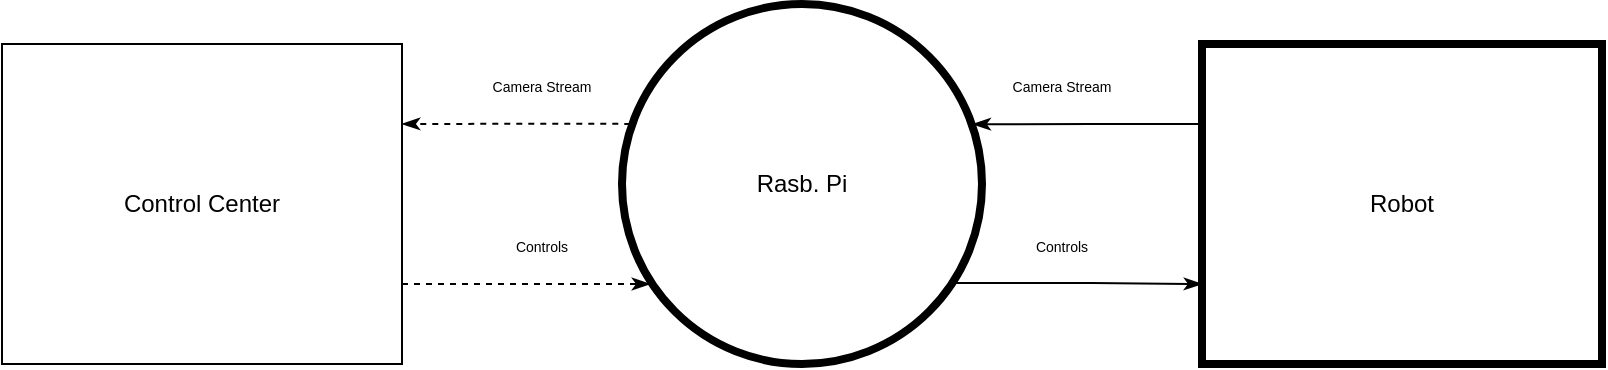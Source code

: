 <mxfile>
    <diagram id="ErXuUeIud-YGYOo-H0eF" name="Context">
        <mxGraphModel dx="1243" dy="570" grid="1" gridSize="10" guides="1" tooltips="1" connect="1" arrows="1" fold="1" page="1" pageScale="1" pageWidth="850" pageHeight="1100" math="0" shadow="0">
            <root>
                <mxCell id="0"/>
                <mxCell id="1" parent="0"/>
                <mxCell id="36" value="Rasb. Pi" style="ellipse;whiteSpace=wrap;html=1;aspect=fixed;strokeWidth=4;" parent="1" vertex="1">
                    <mxGeometry x="330" y="50" width="180" height="180" as="geometry"/>
                </mxCell>
                <mxCell id="37" style="edgeStyle=orthogonalEdgeStyle;rounded=0;orthogonalLoop=1;jettySize=auto;html=1;exitX=0.023;exitY=0.333;exitDx=0;exitDy=0;entryX=1;entryY=0.25;entryDx=0;entryDy=0;endArrow=classicThin;endFill=1;exitPerimeter=0;dashed=1;" parent="1" source="36" target="39" edge="1">
                    <mxGeometry relative="1" as="geometry"/>
                </mxCell>
                <mxCell id="38" style="edgeStyle=orthogonalEdgeStyle;rounded=0;orthogonalLoop=1;jettySize=auto;html=1;exitX=1;exitY=0.75;exitDx=0;exitDy=0;endArrow=classicThin;endFill=1;dashed=1;" parent="1" source="39" edge="1">
                    <mxGeometry relative="1" as="geometry">
                        <mxPoint x="344" y="190" as="targetPoint"/>
                    </mxGeometry>
                </mxCell>
                <object label="Control Center" hedietLinkedDataV1_path="../../src/control-center" id="39">
                    <mxCell style="rounded=0;whiteSpace=wrap;html=1;" parent="1" vertex="1">
                        <mxGeometry x="20" y="70" width="200" height="160" as="geometry"/>
                    </mxCell>
                </object>
                <mxCell id="40" style="edgeStyle=orthogonalEdgeStyle;rounded=0;orthogonalLoop=1;jettySize=auto;html=1;exitX=0;exitY=0.25;exitDx=0;exitDy=0;entryX=0.974;entryY=0.334;entryDx=0;entryDy=0;entryPerimeter=0;endArrow=classicThin;endFill=1;" parent="1" source="42" target="36" edge="1">
                    <mxGeometry relative="1" as="geometry"/>
                </mxCell>
                <mxCell id="41" style="edgeStyle=orthogonalEdgeStyle;rounded=0;orthogonalLoop=1;jettySize=auto;html=1;exitX=0.919;exitY=0.775;exitDx=0;exitDy=0;entryX=0;entryY=0.75;entryDx=0;entryDy=0;endArrow=classicThin;endFill=1;exitPerimeter=0;" parent="1" source="36" target="42" edge="1">
                    <mxGeometry relative="1" as="geometry"/>
                </mxCell>
                <object label="Robot" hedietLinkedDataV1_path="../hardware" id="42">
                    <mxCell style="rounded=0;whiteSpace=wrap;html=1;strokeWidth=4;" parent="1" vertex="1">
                        <mxGeometry x="620" y="70" width="200" height="160" as="geometry"/>
                    </mxCell>
                </object>
                <mxCell id="43" value="&lt;font style=&quot;font-size: 7px&quot;&gt;Camera Stream&lt;/font&gt;" style="text;html=1;strokeColor=none;fillColor=none;align=center;verticalAlign=middle;whiteSpace=wrap;rounded=0;" parent="1" vertex="1">
                    <mxGeometry x="250" y="80" width="80" height="20" as="geometry"/>
                </mxCell>
                <mxCell id="44" value="&lt;font style=&quot;font-size: 7px&quot;&gt;Camera Stream&lt;/font&gt;" style="text;html=1;strokeColor=none;fillColor=none;align=center;verticalAlign=middle;whiteSpace=wrap;rounded=0;" parent="1" vertex="1">
                    <mxGeometry x="510" y="80" width="80" height="20" as="geometry"/>
                </mxCell>
                <mxCell id="45" value="&lt;font style=&quot;font-size: 7px&quot;&gt;Controls&lt;/font&gt;" style="text;html=1;strokeColor=none;fillColor=none;align=center;verticalAlign=middle;whiteSpace=wrap;rounded=0;" parent="1" vertex="1">
                    <mxGeometry x="250" y="160" width="80" height="20" as="geometry"/>
                </mxCell>
                <mxCell id="46" value="&lt;font style=&quot;font-size: 7px&quot;&gt;Controls&lt;/font&gt;" style="text;html=1;strokeColor=none;fillColor=none;align=center;verticalAlign=middle;whiteSpace=wrap;rounded=0;" parent="1" vertex="1">
                    <mxGeometry x="510" y="160" width="80" height="20" as="geometry"/>
                </mxCell>
            </root>
        </mxGraphModel>
    </diagram>
    <diagram id="_krY4Ydu677WwXHT_dI_" name="Architecture">
        <mxGraphModel dx="1492" dy="684" grid="1" gridSize="10" guides="1" tooltips="1" connect="1" arrows="1" fold="1" page="1" pageScale="1" pageWidth="850" pageHeight="1100" math="0" shadow="0">
            <root>
                <mxCell id="IdVg-kYgQufMAfkIFYJ4-0"/>
                <mxCell id="IdVg-kYgQufMAfkIFYJ4-1" parent="IdVg-kYgQufMAfkIFYJ4-0"/>
                <mxCell id="hBGDXqv4ChNwCZFngD7n-0" style="edgeStyle=orthogonalEdgeStyle;rounded=0;orthogonalLoop=1;jettySize=auto;html=1;exitX=0.5;exitY=0;exitDx=0;exitDy=0;endArrow=diamond;endFill=1;" parent="IdVg-kYgQufMAfkIFYJ4-1" source="hBGDXqv4ChNwCZFngD7n-3" target="hBGDXqv4ChNwCZFngD7n-9" edge="1">
                    <mxGeometry relative="1" as="geometry"/>
                </mxCell>
                <mxCell id="hBGDXqv4ChNwCZFngD7n-1" style="edgeStyle=orthogonalEdgeStyle;rounded=0;orthogonalLoop=1;jettySize=auto;html=1;endArrow=diamond;endFill=1;" parent="IdVg-kYgQufMAfkIFYJ4-1" source="hBGDXqv4ChNwCZFngD7n-3" target="hBGDXqv4ChNwCZFngD7n-5" edge="1">
                    <mxGeometry relative="1" as="geometry"/>
                </mxCell>
                <mxCell id="hBGDXqv4ChNwCZFngD7n-2" style="edgeStyle=orthogonalEdgeStyle;rounded=0;orthogonalLoop=1;jettySize=auto;html=1;exitX=0;exitY=0.5;exitDx=0;exitDy=0;entryX=1;entryY=0.5;entryDx=0;entryDy=0;endArrow=diamond;endFill=1;" parent="IdVg-kYgQufMAfkIFYJ4-1" source="hBGDXqv4ChNwCZFngD7n-3" target="hBGDXqv4ChNwCZFngD7n-7" edge="1">
                    <mxGeometry relative="1" as="geometry"/>
                </mxCell>
                <object label="Arduino" hedietLinkedDataV1_path="../../src/arduino" id="hBGDXqv4ChNwCZFngD7n-3">
                    <mxCell style="rounded=0;whiteSpace=wrap;html=1;strokeWidth=4;" parent="IdVg-kYgQufMAfkIFYJ4-1" vertex="1">
                        <mxGeometry x="220" y="240" width="120" height="80" as="geometry"/>
                    </mxCell>
                </object>
                <mxCell id="hBGDXqv4ChNwCZFngD7n-4" style="edgeStyle=orthogonalEdgeStyle;rounded=0;orthogonalLoop=1;jettySize=auto;html=1;exitX=0.5;exitY=0;exitDx=0;exitDy=0;entryX=0.5;entryY=1;entryDx=0;entryDy=0;endArrow=diamond;endFill=1;" parent="IdVg-kYgQufMAfkIFYJ4-1" source="hBGDXqv4ChNwCZFngD7n-5" target="hBGDXqv4ChNwCZFngD7n-17" edge="1">
                    <mxGeometry relative="1" as="geometry"/>
                </mxCell>
                <mxCell id="hBGDXqv4ChNwCZFngD7n-5" value="Right&lt;br&gt;Servo" style="rounded=0;whiteSpace=wrap;html=1;strokeWidth=4;" parent="IdVg-kYgQufMAfkIFYJ4-1" vertex="1">
                    <mxGeometry x="380" y="240" width="80" height="80" as="geometry"/>
                </mxCell>
                <mxCell id="hBGDXqv4ChNwCZFngD7n-6" style="edgeStyle=orthogonalEdgeStyle;rounded=0;orthogonalLoop=1;jettySize=auto;html=1;exitX=0.5;exitY=0;exitDx=0;exitDy=0;entryX=0.5;entryY=1;entryDx=0;entryDy=0;endArrow=diamond;endFill=1;" parent="IdVg-kYgQufMAfkIFYJ4-1" source="hBGDXqv4ChNwCZFngD7n-7" target="hBGDXqv4ChNwCZFngD7n-16" edge="1">
                    <mxGeometry relative="1" as="geometry"/>
                </mxCell>
                <mxCell id="hBGDXqv4ChNwCZFngD7n-7" value="&lt;span&gt;Left&amp;nbsp;&lt;/span&gt;&lt;br&gt;&lt;span&gt;Servo&lt;/span&gt;" style="rounded=0;whiteSpace=wrap;html=1;strokeWidth=4;" parent="IdVg-kYgQufMAfkIFYJ4-1" vertex="1">
                    <mxGeometry x="100" y="240" width="80" height="80" as="geometry"/>
                </mxCell>
                <mxCell id="hBGDXqv4ChNwCZFngD7n-8" style="edgeStyle=orthogonalEdgeStyle;rounded=0;orthogonalLoop=1;jettySize=auto;html=1;entryX=0.5;entryY=1;entryDx=0;entryDy=0;endArrow=diamond;endFill=1;" parent="IdVg-kYgQufMAfkIFYJ4-1" source="hBGDXqv4ChNwCZFngD7n-9" target="hBGDXqv4ChNwCZFngD7n-11" edge="1">
                    <mxGeometry relative="1" as="geometry"/>
                </mxCell>
                <mxCell id="hBGDXqv4ChNwCZFngD7n-9" value="Top&lt;br&gt;Servo" style="rounded=0;whiteSpace=wrap;html=1;strokeWidth=4;" parent="IdVg-kYgQufMAfkIFYJ4-1" vertex="1">
                    <mxGeometry x="240" y="120" width="80" height="80" as="geometry"/>
                </mxCell>
                <mxCell id="hBGDXqv4ChNwCZFngD7n-10" style="edgeStyle=orthogonalEdgeStyle;rounded=0;orthogonalLoop=1;jettySize=auto;html=1;entryX=1;entryY=0.5;entryDx=0;entryDy=0;endArrow=block;endFill=1;" parent="IdVg-kYgQufMAfkIFYJ4-1" source="hBGDXqv4ChNwCZFngD7n-11" target="hBGDXqv4ChNwCZFngD7n-14" edge="1">
                    <mxGeometry relative="1" as="geometry">
                        <Array as="points">
                            <mxPoint x="500" y="65"/>
                            <mxPoint x="500" y="400"/>
                        </Array>
                    </mxGeometry>
                </mxCell>
                <mxCell id="hBGDXqv4ChNwCZFngD7n-11" value="Camera" style="rounded=0;whiteSpace=wrap;html=1;strokeWidth=4;" parent="IdVg-kYgQufMAfkIFYJ4-1" vertex="1">
                    <mxGeometry x="240" y="50" width="80" height="30" as="geometry"/>
                </mxCell>
                <mxCell id="hBGDXqv4ChNwCZFngD7n-12" style="edgeStyle=orthogonalEdgeStyle;rounded=0;orthogonalLoop=1;jettySize=auto;html=1;exitX=0.5;exitY=0;exitDx=0;exitDy=0;entryX=0.5;entryY=1;entryDx=0;entryDy=0;endArrow=block;endFill=1;" parent="IdVg-kYgQufMAfkIFYJ4-1" source="hBGDXqv4ChNwCZFngD7n-14" target="hBGDXqv4ChNwCZFngD7n-3" edge="1">
                    <mxGeometry relative="1" as="geometry"/>
                </mxCell>
                <mxCell id="hBGDXqv4ChNwCZFngD7n-13" style="edgeStyle=orthogonalEdgeStyle;rounded=0;orthogonalLoop=1;jettySize=auto;html=1;exitX=1;exitY=0.5;exitDx=0;exitDy=0;entryX=0;entryY=0.5;entryDx=0;entryDy=0;endArrow=block;endFill=1;" parent="IdVg-kYgQufMAfkIFYJ4-1" source="hBGDXqv4ChNwCZFngD7n-19" target="hBGDXqv4ChNwCZFngD7n-14" edge="1">
                    <mxGeometry relative="1" as="geometry"/>
                </mxCell>
                <mxCell id="hBGDXqv4ChNwCZFngD7n-14" value="" style="rounded=0;whiteSpace=wrap;html=1;strokeWidth=4;" parent="IdVg-kYgQufMAfkIFYJ4-1" vertex="1">
                    <mxGeometry x="220" y="360" width="120" height="80" as="geometry"/>
                </mxCell>
                <mxCell id="hBGDXqv4ChNwCZFngD7n-15" style="edgeStyle=orthogonalEdgeStyle;rounded=0;orthogonalLoop=1;jettySize=auto;html=1;exitX=1;exitY=0.5;exitDx=0;exitDy=0;entryX=0;entryY=0.5;entryDx=0;entryDy=0;endArrow=block;endFill=1;" parent="IdVg-kYgQufMAfkIFYJ4-1" source="hBGDXqv4ChNwCZFngD7n-20" target="hBGDXqv4ChNwCZFngD7n-14" edge="1">
                    <mxGeometry relative="1" as="geometry"/>
                </mxCell>
                <mxCell id="hBGDXqv4ChNwCZFngD7n-16" value="Left Wheel" style="rounded=0;whiteSpace=wrap;html=1;strokeWidth=4;" parent="IdVg-kYgQufMAfkIFYJ4-1" vertex="1">
                    <mxGeometry x="100" y="160" width="80" height="40" as="geometry"/>
                </mxCell>
                <mxCell id="hBGDXqv4ChNwCZFngD7n-17" value="Right Wheel" style="rounded=0;whiteSpace=wrap;html=1;strokeWidth=4;" parent="IdVg-kYgQufMAfkIFYJ4-1" vertex="1">
                    <mxGeometry x="380" y="160" width="80" height="40" as="geometry"/>
                </mxCell>
                <mxCell id="hBGDXqv4ChNwCZFngD7n-18" value="Robot" style="swimlane;rounded=1;" parent="IdVg-kYgQufMAfkIFYJ4-1" vertex="1">
                    <mxGeometry width="560" height="480" as="geometry"/>
                </mxCell>
                <mxCell id="hBGDXqv4ChNwCZFngD7n-19" value="Powerbank 1" style="rounded=0;whiteSpace=wrap;html=1;strokeWidth=4;" parent="hBGDXqv4ChNwCZFngD7n-18" vertex="1">
                    <mxGeometry x="40" y="355" width="80" height="40" as="geometry"/>
                </mxCell>
                <mxCell id="hBGDXqv4ChNwCZFngD7n-20" value="Powerbank 2" style="rounded=0;whiteSpace=wrap;html=1;strokeWidth=4;" parent="hBGDXqv4ChNwCZFngD7n-18" vertex="1">
                    <mxGeometry x="40" y="405" width="80" height="40" as="geometry"/>
                </mxCell>
                <mxCell id="hBGDXqv4ChNwCZFngD7n-21" value="&lt;font style=&quot;font-size: 7px&quot;&gt;Camera Stream&lt;/font&gt;" style="text;html=1;strokeColor=none;fillColor=none;align=center;verticalAlign=middle;whiteSpace=wrap;rounded=0;" parent="hBGDXqv4ChNwCZFngD7n-18" vertex="1">
                    <mxGeometry x="380" y="375" width="80" height="20" as="geometry"/>
                </mxCell>
                <mxCell id="hBGDXqv4ChNwCZFngD7n-22" value="&lt;font style=&quot;font-size: 7px&quot;&gt;Controls&lt;/font&gt;" style="text;html=1;strokeColor=none;fillColor=none;align=center;verticalAlign=middle;whiteSpace=wrap;rounded=0;" parent="hBGDXqv4ChNwCZFngD7n-18" vertex="1">
                    <mxGeometry x="270" y="330" width="80" height="20" as="geometry"/>
                </mxCell>
                <mxCell id="hBGDXqv4ChNwCZFngD7n-23" value="&lt;font style=&quot;font-size: 7px&quot;&gt;Power&lt;/font&gt;" style="text;html=1;strokeColor=none;fillColor=none;align=center;verticalAlign=middle;whiteSpace=wrap;rounded=0;" parent="hBGDXqv4ChNwCZFngD7n-18" vertex="1">
                    <mxGeometry x="173" y="375" width="40" height="20" as="geometry"/>
                </mxCell>
                <mxCell id="3e-3cnvQaQKPZgbGqgXB-0" value="Rasbery Pi" style="text;html=1;strokeColor=none;fillColor=none;align=center;verticalAlign=middle;whiteSpace=wrap;rounded=0;" parent="hBGDXqv4ChNwCZFngD7n-18" vertex="1">
                    <mxGeometry x="243" y="363" width="72" height="20" as="geometry"/>
                </mxCell>
                <object label="Rush-B" hedietLinkedDataV1_path="../../src/rush-b" id="3e-3cnvQaQKPZgbGqgXB-1">
                    <mxCell style="rounded=0;whiteSpace=wrap;html=1;" parent="hBGDXqv4ChNwCZFngD7n-18" vertex="1">
                        <mxGeometry x="238" y="385" width="82" height="35" as="geometry"/>
                    </mxCell>
                </object>
                <mxCell id="uwtEB2INqpBx2eMUAuMH-15" value="Control Center" style="swimlane;rounded=1;" parent="IdVg-kYgQufMAfkIFYJ4-1" vertex="1">
                    <mxGeometry y="520" width="560" height="380" as="geometry"/>
                </mxCell>
                <mxCell id="uwtEB2INqpBx2eMUAuMH-0" value="" style="rounded=1;whiteSpace=wrap;html=1;" parent="uwtEB2INqpBx2eMUAuMH-15" vertex="1">
                    <mxGeometry x="57.5" y="60" width="120" height="80" as="geometry"/>
                </mxCell>
                <mxCell id="uwtEB2INqpBx2eMUAuMH-1" value="&lt;span style=&quot;font-size: 8px&quot;&gt;Controller / Keyboard&lt;/span&gt;" style="rounded=0;whiteSpace=wrap;html=1;" parent="uwtEB2INqpBx2eMUAuMH-15" vertex="1">
                    <mxGeometry x="77.5" y="90" width="80" height="30" as="geometry"/>
                </mxCell>
                <mxCell id="uwtEB2INqpBx2eMUAuMH-2" value="&lt;font style=&quot;font-size: 10px&quot;&gt;Device&lt;/font&gt;" style="text;html=1;strokeColor=none;fillColor=none;align=center;verticalAlign=middle;whiteSpace=wrap;rounded=0;" parent="uwtEB2INqpBx2eMUAuMH-15" vertex="1">
                    <mxGeometry x="97.5" y="65" width="40" height="20" as="geometry"/>
                </mxCell>
                <mxCell id="uwtEB2INqpBx2eMUAuMH-3" value="Publisher" style="rounded=0;whiteSpace=wrap;html=1;" parent="uwtEB2INqpBx2eMUAuMH-15" vertex="1">
                    <mxGeometry x="217.5" y="60" width="120" height="80" as="geometry"/>
                </mxCell>
                <mxCell id="uwtEB2INqpBx2eMUAuMH-10" style="edgeStyle=orthogonalEdgeStyle;rounded=0;orthogonalLoop=1;jettySize=auto;html=1;exitX=1;exitY=0.5;exitDx=0;exitDy=0;entryX=0.009;entryY=0.567;entryDx=0;entryDy=0;entryPerimeter=0;" parent="uwtEB2INqpBx2eMUAuMH-15" source="uwtEB2INqpBx2eMUAuMH-1" target="uwtEB2INqpBx2eMUAuMH-3" edge="1">
                    <mxGeometry relative="1" as="geometry"/>
                </mxCell>
                <mxCell id="uwtEB2INqpBx2eMUAuMH-4" value="" style="rounded=0;whiteSpace=wrap;html=1;" parent="uwtEB2INqpBx2eMUAuMH-15" vertex="1">
                    <mxGeometry x="377.5" y="60" width="120" height="80" as="geometry"/>
                </mxCell>
                <mxCell id="uwtEB2INqpBx2eMUAuMH-11" style="edgeStyle=orthogonalEdgeStyle;rounded=0;orthogonalLoop=1;jettySize=auto;html=1;exitX=1;exitY=0.5;exitDx=0;exitDy=0;entryX=0;entryY=0.5;entryDx=0;entryDy=0;endArrow=diamond;endFill=1;" parent="uwtEB2INqpBx2eMUAuMH-15" source="uwtEB2INqpBx2eMUAuMH-3" target="uwtEB2INqpBx2eMUAuMH-4" edge="1">
                    <mxGeometry relative="1" as="geometry"/>
                </mxCell>
                <mxCell id="uwtEB2INqpBx2eMUAuMH-5" value="&lt;font style=&quot;font-size: 8px&quot;&gt;Pub Socket&lt;/font&gt;" style="rounded=0;whiteSpace=wrap;html=1;" parent="uwtEB2INqpBx2eMUAuMH-15" vertex="1">
                    <mxGeometry x="397.5" y="90" width="80" height="30" as="geometry"/>
                </mxCell>
                <mxCell id="uwtEB2INqpBx2eMUAuMH-6" value="&lt;font style=&quot;font-size: 10px&quot;&gt;ZMQ Context&lt;/font&gt;" style="text;html=1;strokeColor=none;fillColor=none;align=center;verticalAlign=middle;whiteSpace=wrap;rounded=0;" parent="uwtEB2INqpBx2eMUAuMH-15" vertex="1">
                    <mxGeometry x="372.5" y="65" width="130" height="20" as="geometry"/>
                </mxCell>
                <mxCell id="uwtEB2INqpBx2eMUAuMH-12" style="edgeStyle=orthogonalEdgeStyle;rounded=0;orthogonalLoop=1;jettySize=auto;html=1;exitX=1;exitY=0.5;exitDx=0;exitDy=0;entryX=0;entryY=0.5;entryDx=0;entryDy=0;endArrow=diamond;endFill=1;" parent="uwtEB2INqpBx2eMUAuMH-15" source="uwtEB2INqpBx2eMUAuMH-3" target="uwtEB2INqpBx2eMUAuMH-7" edge="1">
                    <mxGeometry relative="1" as="geometry"/>
                </mxCell>
                <mxCell id="uwtEB2INqpBx2eMUAuMH-7" value="Serializer" style="rounded=0;whiteSpace=wrap;html=1;" parent="uwtEB2INqpBx2eMUAuMH-15" vertex="1">
                    <mxGeometry x="377.5" y="180" width="120" height="80" as="geometry"/>
                </mxCell>
                <mxCell id="WqyfgHXqBOXsaFES6xXr-0" style="edgeStyle=orthogonalEdgeStyle;rounded=0;orthogonalLoop=1;jettySize=auto;html=1;exitX=0.5;exitY=0;exitDx=0;exitDy=0;entryX=0.5;entryY=1;entryDx=0;entryDy=0;endArrow=diamond;endFill=1;" parent="uwtEB2INqpBx2eMUAuMH-15" source="uwtEB2INqpBx2eMUAuMH-8" target="uwtEB2INqpBx2eMUAuMH-0" edge="1">
                    <mxGeometry relative="1" as="geometry"/>
                </mxCell>
                <mxCell id="uwtEB2INqpBx2eMUAuMH-8" value="Subscriber" style="rounded=0;whiteSpace=wrap;html=1;" parent="uwtEB2INqpBx2eMUAuMH-15" vertex="1">
                    <mxGeometry x="57.5" y="180" width="120" height="80" as="geometry"/>
                </mxCell>
                <mxCell id="uwtEB2INqpBx2eMUAuMH-9" value="GStreamer Sub Pipeline" style="rounded=0;whiteSpace=wrap;html=1;" parent="uwtEB2INqpBx2eMUAuMH-15" vertex="1">
                    <mxGeometry x="217.5" y="180" width="120" height="80" as="geometry"/>
                </mxCell>
                <mxCell id="uwtEB2INqpBx2eMUAuMH-13" style="edgeStyle=orthogonalEdgeStyle;rounded=0;orthogonalLoop=1;jettySize=auto;html=1;exitX=1;exitY=0.5;exitDx=0;exitDy=0;entryX=0;entryY=0.5;entryDx=0;entryDy=0;endArrow=diamond;endFill=1;" parent="uwtEB2INqpBx2eMUAuMH-15" source="uwtEB2INqpBx2eMUAuMH-8" target="uwtEB2INqpBx2eMUAuMH-9" edge="1">
                    <mxGeometry relative="1" as="geometry"/>
                </mxCell>
                <mxCell id="uwtEB2INqpBx2eMUAuMH-14" value="&lt;font style=&quot;font-size: 7px&quot;&gt;Controls&lt;/font&gt;" style="text;html=1;strokeColor=none;fillColor=none;align=center;verticalAlign=middle;whiteSpace=wrap;rounded=0;" parent="uwtEB2INqpBx2eMUAuMH-15" vertex="1">
                    <mxGeometry x="157.5" y="80" width="80" height="20" as="geometry"/>
                </mxCell>
                <mxCell id="JpEPH4pOBF3GumbELhx8-0" value="Control Center Config" style="shape=note;whiteSpace=wrap;html=1;backgroundOutline=1;darkOpacity=0.05;rounded=0;" parent="uwtEB2INqpBx2eMUAuMH-15" vertex="1">
                    <mxGeometry x="57.5" y="290" width="442" height="60" as="geometry"/>
                </mxCell>
                <mxCell id="5Zy5v4yeoaaiNIzbBybp-0" value="Rush-B" style="swimlane;rounded=1;" parent="IdVg-kYgQufMAfkIFYJ4-1" vertex="1">
                    <mxGeometry y="960" width="560" height="380" as="geometry"/>
                </mxCell>
                <mxCell id="5Zy5v4yeoaaiNIzbBybp-4" value="Subscriber" style="rounded=0;whiteSpace=wrap;html=1;" parent="5Zy5v4yeoaaiNIzbBybp-0" vertex="1">
                    <mxGeometry x="220" y="60" width="117.5" height="80" as="geometry"/>
                </mxCell>
                <mxCell id="5Zy5v4yeoaaiNIzbBybp-6" value="" style="rounded=0;whiteSpace=wrap;html=1;" parent="5Zy5v4yeoaaiNIzbBybp-0" vertex="1">
                    <mxGeometry x="377.5" y="60" width="120" height="80" as="geometry"/>
                </mxCell>
                <mxCell id="5Zy5v4yeoaaiNIzbBybp-7" style="edgeStyle=orthogonalEdgeStyle;rounded=0;orthogonalLoop=1;jettySize=auto;html=1;exitX=1;exitY=0.5;exitDx=0;exitDy=0;entryX=0;entryY=0.5;entryDx=0;entryDy=0;endArrow=diamond;endFill=1;" parent="5Zy5v4yeoaaiNIzbBybp-0" source="5Zy5v4yeoaaiNIzbBybp-4" target="5Zy5v4yeoaaiNIzbBybp-6" edge="1">
                    <mxGeometry relative="1" as="geometry"/>
                </mxCell>
                <mxCell id="5Zy5v4yeoaaiNIzbBybp-8" value="&lt;font style=&quot;font-size: 8px&quot;&gt;Sub Socket&lt;/font&gt;" style="rounded=0;whiteSpace=wrap;html=1;" parent="5Zy5v4yeoaaiNIzbBybp-0" vertex="1">
                    <mxGeometry x="397.5" y="90" width="80" height="30" as="geometry"/>
                </mxCell>
                <mxCell id="5Zy5v4yeoaaiNIzbBybp-9" value="&lt;font style=&quot;font-size: 10px&quot;&gt;ZMQ Context&lt;/font&gt;" style="text;html=1;strokeColor=none;fillColor=none;align=center;verticalAlign=middle;whiteSpace=wrap;rounded=0;" parent="5Zy5v4yeoaaiNIzbBybp-0" vertex="1">
                    <mxGeometry x="372.5" y="65" width="130" height="20" as="geometry"/>
                </mxCell>
                <mxCell id="5Zy5v4yeoaaiNIzbBybp-10" style="edgeStyle=orthogonalEdgeStyle;rounded=0;orthogonalLoop=1;jettySize=auto;html=1;exitX=1;exitY=0.5;exitDx=0;exitDy=0;entryX=0;entryY=0.5;entryDx=0;entryDy=0;endArrow=diamond;endFill=1;" parent="5Zy5v4yeoaaiNIzbBybp-0" source="5Zy5v4yeoaaiNIzbBybp-4" target="5Zy5v4yeoaaiNIzbBybp-11" edge="1">
                    <mxGeometry relative="1" as="geometry">
                        <Array as="points">
                            <mxPoint x="360" y="100"/>
                            <mxPoint x="360" y="220"/>
                        </Array>
                    </mxGeometry>
                </mxCell>
                <mxCell id="5Zy5v4yeoaaiNIzbBybp-11" value="Deserializer" style="rounded=0;whiteSpace=wrap;html=1;" parent="5Zy5v4yeoaaiNIzbBybp-0" vertex="1">
                    <mxGeometry x="377.5" y="180" width="120" height="80" as="geometry"/>
                </mxCell>
                <mxCell id="KUQBT5Qmf3l4t3s2hE39-1" style="edgeStyle=orthogonalEdgeStyle;rounded=0;orthogonalLoop=1;jettySize=auto;html=1;exitX=0.5;exitY=0;exitDx=0;exitDy=0;entryX=0.5;entryY=1;entryDx=0;entryDy=0;endArrow=diamond;endFill=1;" parent="5Zy5v4yeoaaiNIzbBybp-0" source="5Zy5v4yeoaaiNIzbBybp-12" target="KUQBT5Qmf3l4t3s2hE39-0" edge="1">
                    <mxGeometry relative="1" as="geometry"/>
                </mxCell>
                <mxCell id="5Zy5v4yeoaaiNIzbBybp-12" value="Publisher" style="rounded=0;whiteSpace=wrap;html=1;" parent="5Zy5v4yeoaaiNIzbBybp-0" vertex="1">
                    <mxGeometry x="57.5" y="180" width="120" height="80" as="geometry"/>
                </mxCell>
                <mxCell id="5Zy5v4yeoaaiNIzbBybp-13" value="GStreamer Pub Pipeline" style="rounded=0;whiteSpace=wrap;html=1;" parent="5Zy5v4yeoaaiNIzbBybp-0" vertex="1">
                    <mxGeometry x="218.75" y="180" width="120" height="80" as="geometry"/>
                </mxCell>
                <mxCell id="5Zy5v4yeoaaiNIzbBybp-14" style="edgeStyle=orthogonalEdgeStyle;rounded=0;orthogonalLoop=1;jettySize=auto;html=1;exitX=1;exitY=0.5;exitDx=0;exitDy=0;entryX=0;entryY=0.5;entryDx=0;entryDy=0;endArrow=diamond;endFill=1;" parent="5Zy5v4yeoaaiNIzbBybp-0" source="5Zy5v4yeoaaiNIzbBybp-12" target="5Zy5v4yeoaaiNIzbBybp-13" edge="1">
                    <mxGeometry relative="1" as="geometry"/>
                </mxCell>
                <mxCell id="5Zy5v4yeoaaiNIzbBybp-16" value="Rush B Config" style="shape=note;whiteSpace=wrap;html=1;backgroundOutline=1;darkOpacity=0.05;rounded=0;" parent="5Zy5v4yeoaaiNIzbBybp-0" vertex="1">
                    <mxGeometry x="57.5" y="290" width="442" height="60" as="geometry"/>
                </mxCell>
                <mxCell id="KUQBT5Qmf3l4t3s2hE39-0" value="ArduinoLink" style="rounded=0;whiteSpace=wrap;html=1;" parent="5Zy5v4yeoaaiNIzbBybp-0" vertex="1">
                    <mxGeometry x="57.5" y="60" width="120" height="80" as="geometry"/>
                </mxCell>
            </root>
        </mxGraphModel>
    </diagram>
    <diagram id="N79NNRXcIB-nxpmNoHSg" name="Depedencies">
        <mxGraphModel dx="1492" dy="1784" grid="1" gridSize="10" guides="1" tooltips="1" connect="1" arrows="1" fold="1" page="1" pageScale="1" pageWidth="850" pageHeight="1100" math="0" shadow="0">
            <root>
                <mxCell id="tI2MR6tX8JPMJHHUDYIT-0"/>
                <mxCell id="tI2MR6tX8JPMJHHUDYIT-1" parent="tI2MR6tX8JPMJHHUDYIT-0"/>
                <mxCell id="4I_J98yCftsh0tNPv9RB-0" style="edgeStyle=orthogonalEdgeStyle;rounded=0;orthogonalLoop=1;jettySize=auto;html=1;entryX=0;entryY=0.5;entryDx=0;entryDy=0;endArrow=open;endFill=0;" parent="tI2MR6tX8JPMJHHUDYIT-1" source="4I_J98yCftsh0tNPv9RB-1" target="4I_J98yCftsh0tNPv9RB-2" edge="1">
                    <mxGeometry relative="1" as="geometry"/>
                </mxCell>
                <mxCell id="oo7C7mAZoQyqvm2NZmDK-1" style="edgeStyle=orthogonalEdgeStyle;rounded=0;orthogonalLoop=1;jettySize=auto;html=1;entryX=0;entryY=0.5;entryDx=0;entryDy=0;endArrow=open;endFill=0;" parent="tI2MR6tX8JPMJHHUDYIT-1" source="4I_J98yCftsh0tNPv9RB-1" target="oo7C7mAZoQyqvm2NZmDK-0" edge="1">
                    <mxGeometry relative="1" as="geometry"/>
                </mxCell>
                <mxCell id="4I_J98yCftsh0tNPv9RB-1" value="Rush-B" style="rounded=0;whiteSpace=wrap;html=1;" parent="tI2MR6tX8JPMJHHUDYIT-1" vertex="1">
                    <mxGeometry y="100" width="120" height="80" as="geometry"/>
                </mxCell>
                <mxCell id="4I_J98yCftsh0tNPv9RB-2" value="ZMQ" style="rounded=0;whiteSpace=wrap;html=1;" parent="tI2MR6tX8JPMJHHUDYIT-1" vertex="1">
                    <mxGeometry x="200" y="40" width="120" height="40" as="geometry"/>
                </mxCell>
                <mxCell id="4I_J98yCftsh0tNPv9RB-3" style="edgeStyle=orthogonalEdgeStyle;rounded=0;orthogonalLoop=1;jettySize=auto;html=1;endArrow=open;endFill=0;" parent="tI2MR6tX8JPMJHHUDYIT-1" source="4I_J98yCftsh0tNPv9RB-1" target="4I_J98yCftsh0tNPv9RB-4" edge="1">
                    <mxGeometry relative="1" as="geometry"/>
                </mxCell>
                <mxCell id="4I_J98yCftsh0tNPv9RB-4" value="CppLinuxSerial" style="rounded=0;whiteSpace=wrap;html=1;" parent="tI2MR6tX8JPMJHHUDYIT-1" vertex="1">
                    <mxGeometry x="200" y="120" width="120" height="40" as="geometry"/>
                </mxCell>
                <mxCell id="4I_J98yCftsh0tNPv9RB-5" style="edgeStyle=orthogonalEdgeStyle;rounded=0;orthogonalLoop=1;jettySize=auto;html=1;exitX=0;exitY=0.5;exitDx=0;exitDy=0;endArrow=open;endFill=0;entryX=0;entryY=0.5;entryDx=0;entryDy=0;" parent="tI2MR6tX8JPMJHHUDYIT-1" target="4I_J98yCftsh0tNPv9RB-6" edge="1">
                    <mxGeometry relative="1" as="geometry">
                        <mxPoint x="120" y="130" as="sourcePoint"/>
                        <Array as="points">
                            <mxPoint x="120" y="140"/>
                            <mxPoint x="160" y="140"/>
                            <mxPoint x="160" y="220"/>
                        </Array>
                    </mxGeometry>
                </mxCell>
                <mxCell id="4I_J98yCftsh0tNPv9RB-6" value="GStreamer" style="rounded=0;whiteSpace=wrap;html=1;" parent="tI2MR6tX8JPMJHHUDYIT-1" vertex="1">
                    <mxGeometry x="200" y="200" width="120" height="40" as="geometry"/>
                </mxCell>
                <mxCell id="4I_J98yCftsh0tNPv9RB-7" style="edgeStyle=orthogonalEdgeStyle;rounded=0;orthogonalLoop=1;jettySize=auto;html=1;exitX=1;exitY=0.5;exitDx=0;exitDy=0;entryX=0;entryY=0.5;entryDx=0;entryDy=0;endArrow=open;endFill=0;" parent="tI2MR6tX8JPMJHHUDYIT-1" source="4I_J98yCftsh0tNPv9RB-8" target="4I_J98yCftsh0tNPv9RB-9" edge="1">
                    <mxGeometry relative="1" as="geometry"/>
                </mxCell>
                <mxCell id="4I_J98yCftsh0tNPv9RB-8" value="Arduino" style="rounded=0;whiteSpace=wrap;html=1;" parent="tI2MR6tX8JPMJHHUDYIT-1" vertex="1">
                    <mxGeometry y="600" width="120" height="80" as="geometry"/>
                </mxCell>
                <mxCell id="4I_J98yCftsh0tNPv9RB-9" value="ServoLib ??" style="rounded=0;whiteSpace=wrap;html=1;" parent="tI2MR6tX8JPMJHHUDYIT-1" vertex="1">
                    <mxGeometry x="200" y="620" width="120" height="40" as="geometry"/>
                </mxCell>
                <mxCell id="4I_J98yCftsh0tNPv9RB-10" style="edgeStyle=orthogonalEdgeStyle;rounded=0;orthogonalLoop=1;jettySize=auto;html=1;entryX=0;entryY=0.5;entryDx=0;entryDy=0;endArrow=open;endFill=0;" parent="tI2MR6tX8JPMJHHUDYIT-1" source="4I_J98yCftsh0tNPv9RB-11" target="4I_J98yCftsh0tNPv9RB-12" edge="1">
                    <mxGeometry relative="1" as="geometry"/>
                </mxCell>
                <mxCell id="4I_J98yCftsh0tNPv9RB-11" value="Control Center" style="rounded=0;whiteSpace=wrap;html=1;" parent="tI2MR6tX8JPMJHHUDYIT-1" vertex="1">
                    <mxGeometry y="340" width="120" height="80" as="geometry"/>
                </mxCell>
                <mxCell id="4I_J98yCftsh0tNPv9RB-12" value="ZMQ" style="rounded=0;whiteSpace=wrap;html=1;" parent="tI2MR6tX8JPMJHHUDYIT-1" vertex="1">
                    <mxGeometry x="200" y="280" width="120" height="40" as="geometry"/>
                </mxCell>
                <mxCell id="4I_J98yCftsh0tNPv9RB-13" style="edgeStyle=orthogonalEdgeStyle;rounded=0;orthogonalLoop=1;jettySize=auto;html=1;endArrow=open;endFill=0;" parent="tI2MR6tX8JPMJHHUDYIT-1" source="4I_J98yCftsh0tNPv9RB-11" target="4I_J98yCftsh0tNPv9RB-14" edge="1">
                    <mxGeometry relative="1" as="geometry"/>
                </mxCell>
                <mxCell id="4I_J98yCftsh0tNPv9RB-14" value="Linux Joystick API" style="rounded=0;whiteSpace=wrap;html=1;" parent="tI2MR6tX8JPMJHHUDYIT-1" vertex="1">
                    <mxGeometry x="200" y="360" width="120" height="40" as="geometry"/>
                </mxCell>
                <mxCell id="4I_J98yCftsh0tNPv9RB-15" style="edgeStyle=orthogonalEdgeStyle;rounded=0;orthogonalLoop=1;jettySize=auto;html=1;exitX=0;exitY=0.5;exitDx=0;exitDy=0;endArrow=open;endFill=0;entryX=0;entryY=0.5;entryDx=0;entryDy=0;" parent="tI2MR6tX8JPMJHHUDYIT-1" target="4I_J98yCftsh0tNPv9RB-16" edge="1">
                    <mxGeometry relative="1" as="geometry">
                        <mxPoint x="120" y="380" as="sourcePoint"/>
                        <Array as="points">
                            <mxPoint x="160" y="380"/>
                            <mxPoint x="160" y="460"/>
                        </Array>
                    </mxGeometry>
                </mxCell>
                <mxCell id="4I_J98yCftsh0tNPv9RB-16" value="GStreamer" style="rounded=0;whiteSpace=wrap;html=1;" parent="tI2MR6tX8JPMJHHUDYIT-1" vertex="1">
                    <mxGeometry x="200" y="440" width="120" height="40" as="geometry"/>
                </mxCell>
                <mxCell id="oo7C7mAZoQyqvm2NZmDK-0" value="Protobuf" style="rounded=0;whiteSpace=wrap;html=1;" parent="tI2MR6tX8JPMJHHUDYIT-1" vertex="1">
                    <mxGeometry x="200" y="-40" width="120" height="40" as="geometry"/>
                </mxCell>
                <mxCell id="oo7C7mAZoQyqvm2NZmDK-3" style="edgeStyle=orthogonalEdgeStyle;rounded=0;orthogonalLoop=1;jettySize=auto;html=1;exitX=1;exitY=0.5;exitDx=0;exitDy=0;entryX=0;entryY=0.5;entryDx=0;entryDy=0;endArrow=open;endFill=0;" parent="tI2MR6tX8JPMJHHUDYIT-1" source="4I_J98yCftsh0tNPv9RB-11" target="oo7C7mAZoQyqvm2NZmDK-2" edge="1">
                    <mxGeometry relative="1" as="geometry"/>
                </mxCell>
                <mxCell id="oo7C7mAZoQyqvm2NZmDK-2" value="Protobuf" style="rounded=0;whiteSpace=wrap;html=1;" parent="tI2MR6tX8JPMJHHUDYIT-1" vertex="1">
                    <mxGeometry x="200" y="520" width="120" height="40" as="geometry"/>
                </mxCell>
            </root>
        </mxGraphModel>
    </diagram>
    <diagram id="5JBt2PKGHpcKqu6trPm0" name="Dataflow">
        <mxGraphModel dx="4208" dy="1860" grid="1" gridSize="10" guides="1" tooltips="1" connect="1" arrows="1" fold="1" page="1" pageScale="1" pageWidth="850" pageHeight="1100" math="0" shadow="0">
            <root>
                <mxCell id="I32vZXABDfUcn0kO-zrg-0"/>
                <mxCell id="I32vZXABDfUcn0kO-zrg-1" parent="I32vZXABDfUcn0kO-zrg-0"/>
                <mxCell id="zZDMKFTsJEeUXGB3Wnol-0" value="Control Center" style="swimlane;rounded=1;fillColor=none;startSize=23;" parent="I32vZXABDfUcn0kO-zrg-1" vertex="1">
                    <mxGeometry x="-2530" y="-1090" width="810" height="490" as="geometry"/>
                </mxCell>
                <mxCell id="chwWDu-mFbU4i7K7G3fA-0" value="" style="rounded=0;whiteSpace=wrap;html=1;" parent="zZDMKFTsJEeUXGB3Wnol-0" vertex="1">
                    <mxGeometry x="180" y="70" width="200" height="390" as="geometry"/>
                </mxCell>
                <mxCell id="zZDMKFTsJEeUXGB3Wnol-4" value="" style="rounded=0;whiteSpace=wrap;html=1;" parent="zZDMKFTsJEeUXGB3Wnol-0" vertex="1">
                    <mxGeometry x="450" y="70" width="200" height="260" as="geometry"/>
                </mxCell>
                <mxCell id="zZDMKFTsJEeUXGB3Wnol-6" value="Publisher" style="text;html=1;strokeColor=none;fillColor=none;align=center;verticalAlign=middle;whiteSpace=wrap;rounded=0;" parent="zZDMKFTsJEeUXGB3Wnol-0" vertex="1">
                    <mxGeometry x="530" y="80" width="40" height="20" as="geometry"/>
                </mxCell>
                <mxCell id="zZDMKFTsJEeUXGB3Wnol-7" value="Serializer" style="rounded=0;whiteSpace=wrap;html=1;" parent="zZDMKFTsJEeUXGB3Wnol-0" vertex="1">
                    <mxGeometry x="495" y="120" width="120" height="40" as="geometry"/>
                </mxCell>
                <mxCell id="zZDMKFTsJEeUXGB3Wnol-9" value="GStreamer Subscriber&lt;br&gt;Pipeline" style="rounded=0;whiteSpace=wrap;html=1;" parent="zZDMKFTsJEeUXGB3Wnol-0" vertex="1">
                    <mxGeometry x="210" y="355" width="150" height="70" as="geometry"/>
                </mxCell>
                <mxCell id="zZDMKFTsJEeUXGB3Wnol-10" style="edgeStyle=orthogonalEdgeStyle;rounded=0;orthogonalLoop=1;jettySize=auto;html=1;endArrow=classicThin;endFill=1;dashed=1;" parent="zZDMKFTsJEeUXGB3Wnol-0" source="zZDMKFTsJEeUXGB3Wnol-14" target="zZDMKFTsJEeUXGB3Wnol-9" edge="1">
                    <mxGeometry relative="1" as="geometry"/>
                </mxCell>
                <mxCell id="zZDMKFTsJEeUXGB3Wnol-13" value="" style="triangle;whiteSpace=wrap;html=1;rounded=0;fillColor=none;dashed=1;" parent="zZDMKFTsJEeUXGB3Wnol-0" vertex="1">
                    <mxGeometry x="730" y="190" width="60" height="80" as="geometry"/>
                </mxCell>
                <mxCell id="zZDMKFTsJEeUXGB3Wnol-14" value="" style="triangle;whiteSpace=wrap;html=1;rounded=0;fillColor=none;rotation=-180;dashed=1;" parent="zZDMKFTsJEeUXGB3Wnol-0" vertex="1">
                    <mxGeometry x="730" y="350" width="60" height="80" as="geometry"/>
                </mxCell>
                <mxCell id="zZDMKFTsJEeUXGB3Wnol-15" value="USB&amp;nbsp; &amp;nbsp;&amp;nbsp;" style="triangle;whiteSpace=wrap;html=1;rounded=0;fillColor=none;" parent="zZDMKFTsJEeUXGB3Wnol-0" vertex="1">
                    <mxGeometry x="20" y="156" width="60" height="80" as="geometry"/>
                </mxCell>
                <mxCell id="zZDMKFTsJEeUXGB3Wnol-17" value="" style="rounded=0;whiteSpace=wrap;html=1;" parent="zZDMKFTsJEeUXGB3Wnol-0" vertex="1">
                    <mxGeometry x="495" y="190" width="120" height="100" as="geometry"/>
                </mxCell>
                <mxCell id="zZDMKFTsJEeUXGB3Wnol-18" value="&lt;font style=&quot;font-size: 8px&quot;&gt;Pub Socket&lt;/font&gt;" style="rounded=0;whiteSpace=wrap;html=1;" parent="zZDMKFTsJEeUXGB3Wnol-0" vertex="1">
                    <mxGeometry x="515" y="217" width="80" height="33.75" as="geometry"/>
                </mxCell>
                <mxCell id="zZDMKFTsJEeUXGB3Wnol-19" value="&lt;font style=&quot;font-size: 10px&quot;&gt;ZMQ Context&lt;/font&gt;" style="text;html=1;strokeColor=none;fillColor=none;align=center;verticalAlign=middle;whiteSpace=wrap;rounded=0;" parent="zZDMKFTsJEeUXGB3Wnol-0" vertex="1">
                    <mxGeometry x="490" y="256.25" width="130" height="22.5" as="geometry"/>
                </mxCell>
                <mxCell id="zZDMKFTsJEeUXGB3Wnol-20" value="&lt;span style=&quot;font-size: 10px&quot;&gt;Raw&lt;br&gt;Input&lt;br&gt;&lt;/span&gt;" style="text;html=1;strokeColor=none;fillColor=none;align=center;verticalAlign=middle;whiteSpace=wrap;rounded=0;" parent="zZDMKFTsJEeUXGB3Wnol-0" vertex="1">
                    <mxGeometry x="90" y="160" width="40" height="20" as="geometry"/>
                </mxCell>
                <mxCell id="zZDMKFTsJEeUXGB3Wnol-21" value="&lt;span style=&quot;font-size: 10px&quot;&gt;Controls&lt;/span&gt;" style="text;html=1;strokeColor=none;fillColor=none;align=center;verticalAlign=middle;whiteSpace=wrap;rounded=0;" parent="zZDMKFTsJEeUXGB3Wnol-0" vertex="1">
                    <mxGeometry x="401" y="114" width="40" height="20" as="geometry"/>
                </mxCell>
                <mxCell id="zZDMKFTsJEeUXGB3Wnol-22" style="edgeStyle=orthogonalEdgeStyle;rounded=0;orthogonalLoop=1;jettySize=auto;html=1;exitX=0.5;exitY=1;exitDx=0;exitDy=0;entryX=0.5;entryY=0;entryDx=0;entryDy=0;endArrow=classicThin;endFill=1;" parent="zZDMKFTsJEeUXGB3Wnol-0" source="zZDMKFTsJEeUXGB3Wnol-7" target="zZDMKFTsJEeUXGB3Wnol-18" edge="1">
                    <mxGeometry relative="1" as="geometry"/>
                </mxCell>
                <mxCell id="zZDMKFTsJEeUXGB3Wnol-23" value="&lt;span style=&quot;font-size: 10px&quot;&gt;Controls&lt;/span&gt;" style="text;html=1;strokeColor=none;fillColor=none;align=center;verticalAlign=middle;whiteSpace=wrap;rounded=0;" parent="zZDMKFTsJEeUXGB3Wnol-0" vertex="1">
                    <mxGeometry x="670" y="200" width="40" height="20" as="geometry"/>
                </mxCell>
                <mxCell id="zZDMKFTsJEeUXGB3Wnol-24" value="&lt;span style=&quot;font-size: 10px&quot;&gt;Compressed Camera Stream&lt;br&gt;&lt;/span&gt;" style="text;html=1;strokeColor=none;fillColor=none;align=center;verticalAlign=middle;whiteSpace=wrap;rounded=0;" parent="zZDMKFTsJEeUXGB3Wnol-0" vertex="1">
                    <mxGeometry x="400" y="365" width="282" height="20" as="geometry"/>
                </mxCell>
                <mxCell id="chwWDu-mFbU4i7K7G3fA-1" value="Subscriber" style="text;html=1;strokeColor=none;fillColor=none;align=center;verticalAlign=middle;whiteSpace=wrap;rounded=0;" parent="zZDMKFTsJEeUXGB3Wnol-0" vertex="1">
                    <mxGeometry x="260" y="80" width="40" height="20" as="geometry"/>
                </mxCell>
                <mxCell id="zZDMKFTsJEeUXGB3Wnol-11" style="edgeStyle=orthogonalEdgeStyle;rounded=0;orthogonalLoop=1;jettySize=auto;html=1;exitX=1;exitY=0.5;exitDx=0;exitDy=0;entryX=-0.005;entryY=0.55;entryDx=0;entryDy=0;entryPerimeter=0;endArrow=classicThin;endFill=1;dashed=1;" parent="zZDMKFTsJEeUXGB3Wnol-0" source="zZDMKFTsJEeUXGB3Wnol-18" target="zZDMKFTsJEeUXGB3Wnol-13" edge="1">
                    <mxGeometry relative="1" as="geometry"/>
                </mxCell>
                <mxCell id="wDFVgSNW7PaYcXjkSFJZ-0" value="&amp;nbsp; &amp;nbsp; UDP" style="text;html=1;strokeColor=none;fillColor=none;align=center;verticalAlign=middle;whiteSpace=wrap;rounded=0;" parent="zZDMKFTsJEeUXGB3Wnol-0" vertex="1">
                    <mxGeometry x="748" y="376" width="40" height="20" as="geometry"/>
                </mxCell>
                <mxCell id="wDFVgSNW7PaYcXjkSFJZ-1" value="TCP" style="text;html=1;strokeColor=none;fillColor=none;align=center;verticalAlign=middle;whiteSpace=wrap;rounded=0;" parent="zZDMKFTsJEeUXGB3Wnol-0" vertex="1">
                    <mxGeometry x="730" y="221" width="40" height="20" as="geometry"/>
                </mxCell>
                <mxCell id="YFCaNJsqv5X3qeIqaC59-2" value="" style="group" vertex="1" connectable="0" parent="zZDMKFTsJEeUXGB3Wnol-0">
                    <mxGeometry x="200" y="111" width="160" height="170" as="geometry"/>
                </mxCell>
                <mxCell id="zZDMKFTsJEeUXGB3Wnol-1" value="" style="rounded=1;whiteSpace=wrap;html=1;" parent="YFCaNJsqv5X3qeIqaC59-2" vertex="1">
                    <mxGeometry width="160" height="170" as="geometry"/>
                </mxCell>
                <mxCell id="zZDMKFTsJEeUXGB3Wnol-2" value="Device" style="text;html=1;strokeColor=none;fillColor=none;align=center;verticalAlign=middle;whiteSpace=wrap;rounded=0;" parent="YFCaNJsqv5X3qeIqaC59-2" vertex="1">
                    <mxGeometry x="60" y="6.773" width="40" height="27.091" as="geometry"/>
                </mxCell>
                <mxCell id="zZDMKFTsJEeUXGB3Wnol-3" value="Controller" style="rounded=0;whiteSpace=wrap;html=1;" parent="YFCaNJsqv5X3qeIqaC59-2" vertex="1">
                    <mxGeometry x="20" y="33.862" width="120" height="50.795" as="geometry"/>
                </mxCell>
                <mxCell id="YFCaNJsqv5X3qeIqaC59-3" value="Keyboard" style="rounded=0;whiteSpace=wrap;html=1;" vertex="1" parent="YFCaNJsqv5X3qeIqaC59-2">
                    <mxGeometry x="20" y="99.002" width="120" height="50.795" as="geometry"/>
                </mxCell>
                <mxCell id="zZDMKFTsJEeUXGB3Wnol-16" style="edgeStyle=orthogonalEdgeStyle;rounded=0;orthogonalLoop=1;jettySize=auto;html=1;exitX=1;exitY=0.5;exitDx=0;exitDy=0;endArrow=classicThin;endFill=1;entryX=0;entryY=0.5;entryDx=0;entryDy=0;" parent="zZDMKFTsJEeUXGB3Wnol-0" source="zZDMKFTsJEeUXGB3Wnol-15" target="zZDMKFTsJEeUXGB3Wnol-3" edge="1">
                    <mxGeometry relative="1" as="geometry">
                        <mxPoint x="170" y="201" as="targetPoint"/>
                    </mxGeometry>
                </mxCell>
                <mxCell id="YFCaNJsqv5X3qeIqaC59-5" style="edgeStyle=orthogonalEdgeStyle;rounded=0;orthogonalLoop=1;jettySize=auto;html=1;exitX=1;exitY=0.5;exitDx=0;exitDy=0;entryX=0;entryY=0.5;entryDx=0;entryDy=0;" edge="1" parent="zZDMKFTsJEeUXGB3Wnol-0" source="YFCaNJsqv5X3qeIqaC59-3" target="zZDMKFTsJEeUXGB3Wnol-7">
                    <mxGeometry relative="1" as="geometry"/>
                </mxCell>
                <mxCell id="zZDMKFTsJEeUXGB3Wnol-12" style="edgeStyle=orthogonalEdgeStyle;rounded=0;orthogonalLoop=1;jettySize=auto;html=1;exitX=1;exitY=0.5;exitDx=0;exitDy=0;entryX=0;entryY=0.5;entryDx=0;entryDy=0;endArrow=classicThin;endFill=1;" parent="zZDMKFTsJEeUXGB3Wnol-0" source="zZDMKFTsJEeUXGB3Wnol-3" target="zZDMKFTsJEeUXGB3Wnol-7" edge="1">
                    <mxGeometry relative="1" as="geometry"/>
                </mxCell>
                <mxCell id="YFCaNJsqv5X3qeIqaC59-4" style="edgeStyle=orthogonalEdgeStyle;rounded=0;orthogonalLoop=1;jettySize=auto;html=1;exitX=1;exitY=0.5;exitDx=0;exitDy=0;entryX=0;entryY=0.5;entryDx=0;entryDy=0;" edge="1" parent="zZDMKFTsJEeUXGB3Wnol-0" source="zZDMKFTsJEeUXGB3Wnol-15" target="YFCaNJsqv5X3qeIqaC59-3">
                    <mxGeometry relative="1" as="geometry"/>
                </mxCell>
                <mxCell id="zZDMKFTsJEeUXGB3Wnol-25" value="&lt;span style=&quot;font-size: 10px&quot;&gt;Controlls&lt;/span&gt;" style="text;html=1;strokeColor=none;fillColor=none;align=center;verticalAlign=middle;whiteSpace=wrap;rounded=0;" parent="I32vZXABDfUcn0kO-zrg-1" vertex="1">
                    <mxGeometry x="-1967" y="-926" width="40" height="20" as="geometry"/>
                </mxCell>
                <mxCell id="chwWDu-mFbU4i7K7G3fA-2" value="Rush-B" style="swimlane;rounded=1;fillColor=none;startSize=23;" parent="I32vZXABDfUcn0kO-zrg-1" vertex="1">
                    <mxGeometry x="-2530" y="-530" width="810" height="370" as="geometry"/>
                </mxCell>
                <mxCell id="chwWDu-mFbU4i7K7G3fA-3" value="" style="rounded=0;whiteSpace=wrap;html=1;" parent="chwWDu-mFbU4i7K7G3fA-2" vertex="1">
                    <mxGeometry x="150" y="70" width="200" height="260" as="geometry"/>
                </mxCell>
                <mxCell id="chwWDu-mFbU4i7K7G3fA-7" value="" style="rounded=0;whiteSpace=wrap;html=1;" parent="chwWDu-mFbU4i7K7G3fA-2" vertex="1">
                    <mxGeometry x="450" y="70" width="200" height="260" as="geometry"/>
                </mxCell>
                <mxCell id="chwWDu-mFbU4i7K7G3fA-8" value="Publisher" style="text;html=1;strokeColor=none;fillColor=none;align=center;verticalAlign=middle;whiteSpace=wrap;rounded=0;" parent="chwWDu-mFbU4i7K7G3fA-2" vertex="1">
                    <mxGeometry x="530" y="80" width="40" height="20" as="geometry"/>
                </mxCell>
                <mxCell id="chwWDu-mFbU4i7K7G3fA-14" value="UDP&amp;nbsp; &amp;nbsp;" style="triangle;whiteSpace=wrap;html=1;rounded=0;fillColor=none;dashed=1;" parent="chwWDu-mFbU4i7K7G3fA-2" vertex="1">
                    <mxGeometry x="730" y="115" width="60" height="80" as="geometry"/>
                </mxCell>
                <mxCell id="chwWDu-mFbU4i7K7G3fA-16" value="UDP&amp;nbsp; &amp;nbsp;" style="triangle;whiteSpace=wrap;html=1;rounded=0;fillColor=none;dashed=1;" parent="chwWDu-mFbU4i7K7G3fA-2" vertex="1">
                    <mxGeometry x="30" y="143.13" width="60" height="80" as="geometry"/>
                </mxCell>
                <mxCell id="chwWDu-mFbU4i7K7G3fA-21" value="&lt;font style=&quot;font-size: 10px&quot;&gt;Controls&lt;/font&gt;" style="text;html=1;strokeColor=none;fillColor=none;align=center;verticalAlign=middle;whiteSpace=wrap;rounded=0;" parent="chwWDu-mFbU4i7K7G3fA-2" vertex="1">
                    <mxGeometry x="100" y="160" width="40" height="20" as="geometry"/>
                </mxCell>
                <mxCell id="chwWDu-mFbU4i7K7G3fA-26" value="Subscriber" style="text;html=1;strokeColor=none;fillColor=none;align=center;verticalAlign=middle;whiteSpace=wrap;rounded=0;" parent="chwWDu-mFbU4i7K7G3fA-2" vertex="1">
                    <mxGeometry x="230" y="80" width="40" height="20" as="geometry"/>
                </mxCell>
                <mxCell id="chwWDu-mFbU4i7K7G3fA-28" value="" style="rounded=0;whiteSpace=wrap;html=1;" parent="chwWDu-mFbU4i7K7G3fA-2" vertex="1">
                    <mxGeometry x="190" y="120" width="120" height="100" as="geometry"/>
                </mxCell>
                <mxCell id="chwWDu-mFbU4i7K7G3fA-32" style="edgeStyle=orthogonalEdgeStyle;rounded=0;orthogonalLoop=1;jettySize=auto;html=1;exitX=0.5;exitY=1;exitDx=0;exitDy=0;endArrow=classicThin;endFill=1;" parent="chwWDu-mFbU4i7K7G3fA-2" source="chwWDu-mFbU4i7K7G3fA-29" target="chwWDu-mFbU4i7K7G3fA-31" edge="1">
                    <mxGeometry relative="1" as="geometry"/>
                </mxCell>
                <mxCell id="chwWDu-mFbU4i7K7G3fA-29" value="&lt;font style=&quot;font-size: 8px&quot;&gt;Sub Socket&lt;/font&gt;" style="rounded=0;whiteSpace=wrap;html=1;" parent="chwWDu-mFbU4i7K7G3fA-2" vertex="1">
                    <mxGeometry x="210" y="166.25" width="80" height="33.75" as="geometry"/>
                </mxCell>
                <mxCell id="chwWDu-mFbU4i7K7G3fA-30" value="&lt;font style=&quot;font-size: 10px&quot;&gt;ZMQ Context&lt;/font&gt;" style="text;html=1;strokeColor=none;fillColor=none;align=center;verticalAlign=middle;whiteSpace=wrap;rounded=0;" parent="chwWDu-mFbU4i7K7G3fA-2" vertex="1">
                    <mxGeometry x="185" y="128.75" width="130" height="22.5" as="geometry"/>
                </mxCell>
                <mxCell id="chwWDu-mFbU4i7K7G3fA-17" style="edgeStyle=orthogonalEdgeStyle;rounded=0;orthogonalLoop=1;jettySize=auto;html=1;exitX=1;exitY=0.5;exitDx=0;exitDy=0;endArrow=classicThin;endFill=1;entryX=0;entryY=0.5;entryDx=0;entryDy=0;dashed=1;" parent="chwWDu-mFbU4i7K7G3fA-2" source="chwWDu-mFbU4i7K7G3fA-16" target="chwWDu-mFbU4i7K7G3fA-29" edge="1">
                    <mxGeometry relative="1" as="geometry">
                        <mxPoint x="190" y="183.5" as="targetPoint"/>
                        <mxPoint x="90" y="183.5" as="sourcePoint"/>
                    </mxGeometry>
                </mxCell>
                <mxCell id="1hm3CaLT9WFf2sRzG5Is-1" style="edgeStyle=orthogonalEdgeStyle;rounded=0;orthogonalLoop=1;jettySize=auto;html=1;exitX=1;exitY=0.5;exitDx=0;exitDy=0;entryX=0;entryY=0.5;entryDx=0;entryDy=0;endArrow=block;endFill=1;" parent="chwWDu-mFbU4i7K7G3fA-2" source="chwWDu-mFbU4i7K7G3fA-31" target="1hm3CaLT9WFf2sRzG5Is-0" edge="1">
                    <mxGeometry relative="1" as="geometry"/>
                </mxCell>
                <mxCell id="chwWDu-mFbU4i7K7G3fA-31" value="Deserializer" style="rounded=0;whiteSpace=wrap;html=1;" parent="chwWDu-mFbU4i7K7G3fA-2" vertex="1">
                    <mxGeometry x="190" y="250.75" width="120" height="40" as="geometry"/>
                </mxCell>
                <mxCell id="chwWDu-mFbU4i7K7G3fA-35" value="&lt;font style=&quot;font-size: 10px&quot;&gt;Controls&lt;/font&gt;" style="text;html=1;strokeColor=none;fillColor=none;align=center;verticalAlign=middle;whiteSpace=wrap;rounded=0;" parent="chwWDu-mFbU4i7K7G3fA-2" vertex="1">
                    <mxGeometry x="260" y="223.13" width="40" height="20" as="geometry"/>
                </mxCell>
                <mxCell id="1hm3CaLT9WFf2sRzG5Is-7" style="edgeStyle=orthogonalEdgeStyle;rounded=0;orthogonalLoop=1;jettySize=auto;html=1;exitX=1;exitY=0.5;exitDx=0;exitDy=0;entryX=0;entryY=0.5;entryDx=0;entryDy=0;endArrow=block;endFill=1;dashed=1;" parent="chwWDu-mFbU4i7K7G3fA-2" source="EmPhQiySekZeN7Ff9o9i-0" target="chwWDu-mFbU4i7K7G3fA-14" edge="1">
                    <mxGeometry relative="1" as="geometry"/>
                </mxCell>
                <mxCell id="EmPhQiySekZeN7Ff9o9i-0" value="GStreamer Publisher&lt;br&gt;Pipeline" style="rounded=0;whiteSpace=wrap;html=1;" parent="chwWDu-mFbU4i7K7G3fA-2" vertex="1">
                    <mxGeometry x="475" y="120" width="150" height="70" as="geometry"/>
                </mxCell>
                <mxCell id="1hm3CaLT9WFf2sRzG5Is-3" style="edgeStyle=orthogonalEdgeStyle;rounded=0;orthogonalLoop=1;jettySize=auto;html=1;exitX=1;exitY=0.5;exitDx=0;exitDy=0;entryX=0;entryY=0.5;entryDx=0;entryDy=0;endArrow=block;endFill=1;" parent="chwWDu-mFbU4i7K7G3fA-2" source="1hm3CaLT9WFf2sRzG5Is-0" target="1hm3CaLT9WFf2sRzG5Is-2" edge="1">
                    <mxGeometry relative="1" as="geometry"/>
                </mxCell>
                <mxCell id="1hm3CaLT9WFf2sRzG5Is-0" value="Rush-B Link" style="rounded=0;whiteSpace=wrap;html=1;" parent="chwWDu-mFbU4i7K7G3fA-2" vertex="1">
                    <mxGeometry x="480" y="250.75" width="150" height="40" as="geometry"/>
                </mxCell>
                <mxCell id="1hm3CaLT9WFf2sRzG5Is-2" value="USB&amp;nbsp; &amp;nbsp;&amp;nbsp;" style="triangle;whiteSpace=wrap;html=1;rounded=0;fillColor=none;" parent="chwWDu-mFbU4i7K7G3fA-2" vertex="1">
                    <mxGeometry x="730" y="230.75" width="60" height="80" as="geometry"/>
                </mxCell>
                <mxCell id="1hm3CaLT9WFf2sRzG5Is-5" value="&lt;font style=&quot;font-size: 10px&quot;&gt;Controls&lt;/font&gt;" style="text;html=1;strokeColor=none;fillColor=none;align=center;verticalAlign=middle;whiteSpace=wrap;rounded=0;" parent="chwWDu-mFbU4i7K7G3fA-2" vertex="1">
                    <mxGeometry x="385" y="243.13" width="40" height="20" as="geometry"/>
                </mxCell>
                <mxCell id="1hm3CaLT9WFf2sRzG5Is-6" value="&lt;font style=&quot;font-size: 10px&quot;&gt;Controls&lt;/font&gt;" style="text;html=1;strokeColor=none;fillColor=none;align=center;verticalAlign=middle;whiteSpace=wrap;rounded=0;" parent="chwWDu-mFbU4i7K7G3fA-2" vertex="1">
                    <mxGeometry x="670" y="243.13" width="40" height="20" as="geometry"/>
                </mxCell>
                <mxCell id="1hm3CaLT9WFf2sRzG5Is-8" value="&lt;span style=&quot;font-size: 10px&quot;&gt;Compressed &lt;br&gt;Camera &lt;br&gt;Stream&lt;br&gt;&lt;/span&gt;" style="text;html=1;strokeColor=none;fillColor=none;align=center;verticalAlign=middle;whiteSpace=wrap;rounded=0;" parent="chwWDu-mFbU4i7K7G3fA-2" vertex="1">
                    <mxGeometry x="665" y="115" width="50" height="20" as="geometry"/>
                </mxCell>
            </root>
        </mxGraphModel>
    </diagram>
    <diagram id="kdKzdhtNvur_9KJDF9ef" name="Legend">
        <mxGraphModel dx="1029" dy="472" grid="1" gridSize="10" guides="1" tooltips="1" connect="1" arrows="1" fold="1" page="1" pageScale="1" pageWidth="850" pageHeight="1100" math="0" shadow="0">
            <root>
                <mxCell id="SoPdTj97Se6ssbW0eLIe-0"/>
                <mxCell id="SoPdTj97Se6ssbW0eLIe-1" parent="SoPdTj97Se6ssbW0eLIe-0"/>
                <mxCell id="SoPdTj97Se6ssbW0eLIe-2" value="" style="endArrow=classic;html=1;" edge="1" parent="SoPdTj97Se6ssbW0eLIe-1">
                    <mxGeometry width="50" height="50" relative="1" as="geometry">
                        <mxPoint x="70" y="120" as="sourcePoint"/>
                        <mxPoint x="160" y="120" as="targetPoint"/>
                    </mxGeometry>
                </mxCell>
                <mxCell id="SoPdTj97Se6ssbW0eLIe-3" value="" style="endArrow=classic;html=1;dashed=1;" edge="1" parent="SoPdTj97Se6ssbW0eLIe-1">
                    <mxGeometry width="50" height="50" relative="1" as="geometry">
                        <mxPoint x="70" y="200" as="sourcePoint"/>
                        <mxPoint x="160" y="200" as="targetPoint"/>
                    </mxGeometry>
                </mxCell>
                <mxCell id="M1QW0cPYVM4MVqLwYTvK-0" value="" style="triangle;whiteSpace=wrap;html=1;rounded=0;fillColor=none;" vertex="1" parent="SoPdTj97Se6ssbW0eLIe-1">
                    <mxGeometry x="80" y="400" width="60" height="80" as="geometry"/>
                </mxCell>
                <mxCell id="M1QW0cPYVM4MVqLwYTvK-1" value="" style="triangle;whiteSpace=wrap;html=1;rounded=0;fillColor=none;dashed=1;" vertex="1" parent="SoPdTj97Se6ssbW0eLIe-1">
                    <mxGeometry x="80" y="520" width="60" height="80" as="geometry"/>
                </mxCell>
                <mxCell id="OJXtXfbLCCMEII63YKEG-0" value="" style="rounded=0;whiteSpace=wrap;html=1;" vertex="1" parent="SoPdTj97Se6ssbW0eLIe-1">
                    <mxGeometry x="80" y="660" width="120" height="60" as="geometry"/>
                </mxCell>
                <mxCell id="IsgTKY2yW_8B56zUiZR1-0" value="" style="rounded=0;whiteSpace=wrap;html=1;strokeWidth=4;" vertex="1" parent="SoPdTj97Se6ssbW0eLIe-1">
                    <mxGeometry x="80" y="800" width="120" height="60" as="geometry"/>
                </mxCell>
                <mxCell id="IsgTKY2yW_8B56zUiZR1-1" value="Data Flow - Local" style="text;html=1;strokeColor=none;fillColor=none;align=center;verticalAlign=middle;whiteSpace=wrap;rounded=0;" vertex="1" parent="SoPdTj97Se6ssbW0eLIe-1">
                    <mxGeometry x="170" y="110" width="170" height="20" as="geometry"/>
                </mxCell>
                <mxCell id="IsgTKY2yW_8B56zUiZR1-2" value="Data Flow - WiFi" style="text;html=1;strokeColor=none;fillColor=none;align=center;verticalAlign=middle;whiteSpace=wrap;rounded=0;" vertex="1" parent="SoPdTj97Se6ssbW0eLIe-1">
                    <mxGeometry x="170" y="190" width="170" height="20" as="geometry"/>
                </mxCell>
                <mxCell id="IsgTKY2yW_8B56zUiZR1-3" value="Data In/Out - Local" style="text;html=1;strokeColor=none;fillColor=none;align=center;verticalAlign=middle;whiteSpace=wrap;rounded=0;" vertex="1" parent="SoPdTj97Se6ssbW0eLIe-1">
                    <mxGeometry x="170" y="430" width="170" height="20" as="geometry"/>
                </mxCell>
                <mxCell id="IsgTKY2yW_8B56zUiZR1-4" value="Data In/Out - Wifi" style="text;html=1;strokeColor=none;fillColor=none;align=center;verticalAlign=middle;whiteSpace=wrap;rounded=0;" vertex="1" parent="SoPdTj97Se6ssbW0eLIe-1">
                    <mxGeometry x="170" y="550" width="170" height="20" as="geometry"/>
                </mxCell>
                <mxCell id="P7i35pKINF-M7QrhmtVz-0" value="Software Component" style="text;html=1;strokeColor=none;fillColor=none;align=center;verticalAlign=middle;whiteSpace=wrap;rounded=0;" vertex="1" parent="SoPdTj97Se6ssbW0eLIe-1">
                    <mxGeometry x="220" y="680" width="170" height="20" as="geometry"/>
                </mxCell>
                <mxCell id="P7i35pKINF-M7QrhmtVz-1" value="Hardware Component" style="text;html=1;strokeColor=none;fillColor=none;align=center;verticalAlign=middle;whiteSpace=wrap;rounded=0;" vertex="1" parent="SoPdTj97Se6ssbW0eLIe-1">
                    <mxGeometry x="220" y="820" width="170" height="20" as="geometry"/>
                </mxCell>
                <mxCell id="P7i35pKINF-M7QrhmtVz-2" value="" style="endArrow=open;html=1;endFill=0;" edge="1" parent="SoPdTj97Se6ssbW0eLIe-1">
                    <mxGeometry width="50" height="50" relative="1" as="geometry">
                        <mxPoint x="70" y="280" as="sourcePoint"/>
                        <mxPoint x="160" y="280" as="targetPoint"/>
                    </mxGeometry>
                </mxCell>
                <mxCell id="P7i35pKINF-M7QrhmtVz-3" value="&lt;span&gt;&quot;Uses&quot;&lt;/span&gt;" style="text;html=1;strokeColor=none;fillColor=none;align=center;verticalAlign=middle;whiteSpace=wrap;rounded=0;" vertex="1" parent="SoPdTj97Se6ssbW0eLIe-1">
                    <mxGeometry x="170" y="270" width="170" height="20" as="geometry"/>
                </mxCell>
                <mxCell id="P7i35pKINF-M7QrhmtVz-4" value="" style="endArrow=diamond;html=1;endFill=1;" edge="1" parent="SoPdTj97Se6ssbW0eLIe-1">
                    <mxGeometry width="50" height="50" relative="1" as="geometry">
                        <mxPoint x="70" y="360" as="sourcePoint"/>
                        <mxPoint x="160" y="360" as="targetPoint"/>
                    </mxGeometry>
                </mxCell>
                <mxCell id="P7i35pKINF-M7QrhmtVz-5" value="&quot;Has-a&quot;" style="text;html=1;strokeColor=none;fillColor=none;align=center;verticalAlign=middle;whiteSpace=wrap;rounded=0;" vertex="1" parent="SoPdTj97Se6ssbW0eLIe-1">
                    <mxGeometry x="170" y="350" width="170" height="20" as="geometry"/>
                </mxCell>
            </root>
        </mxGraphModel>
    </diagram>
</mxfile>